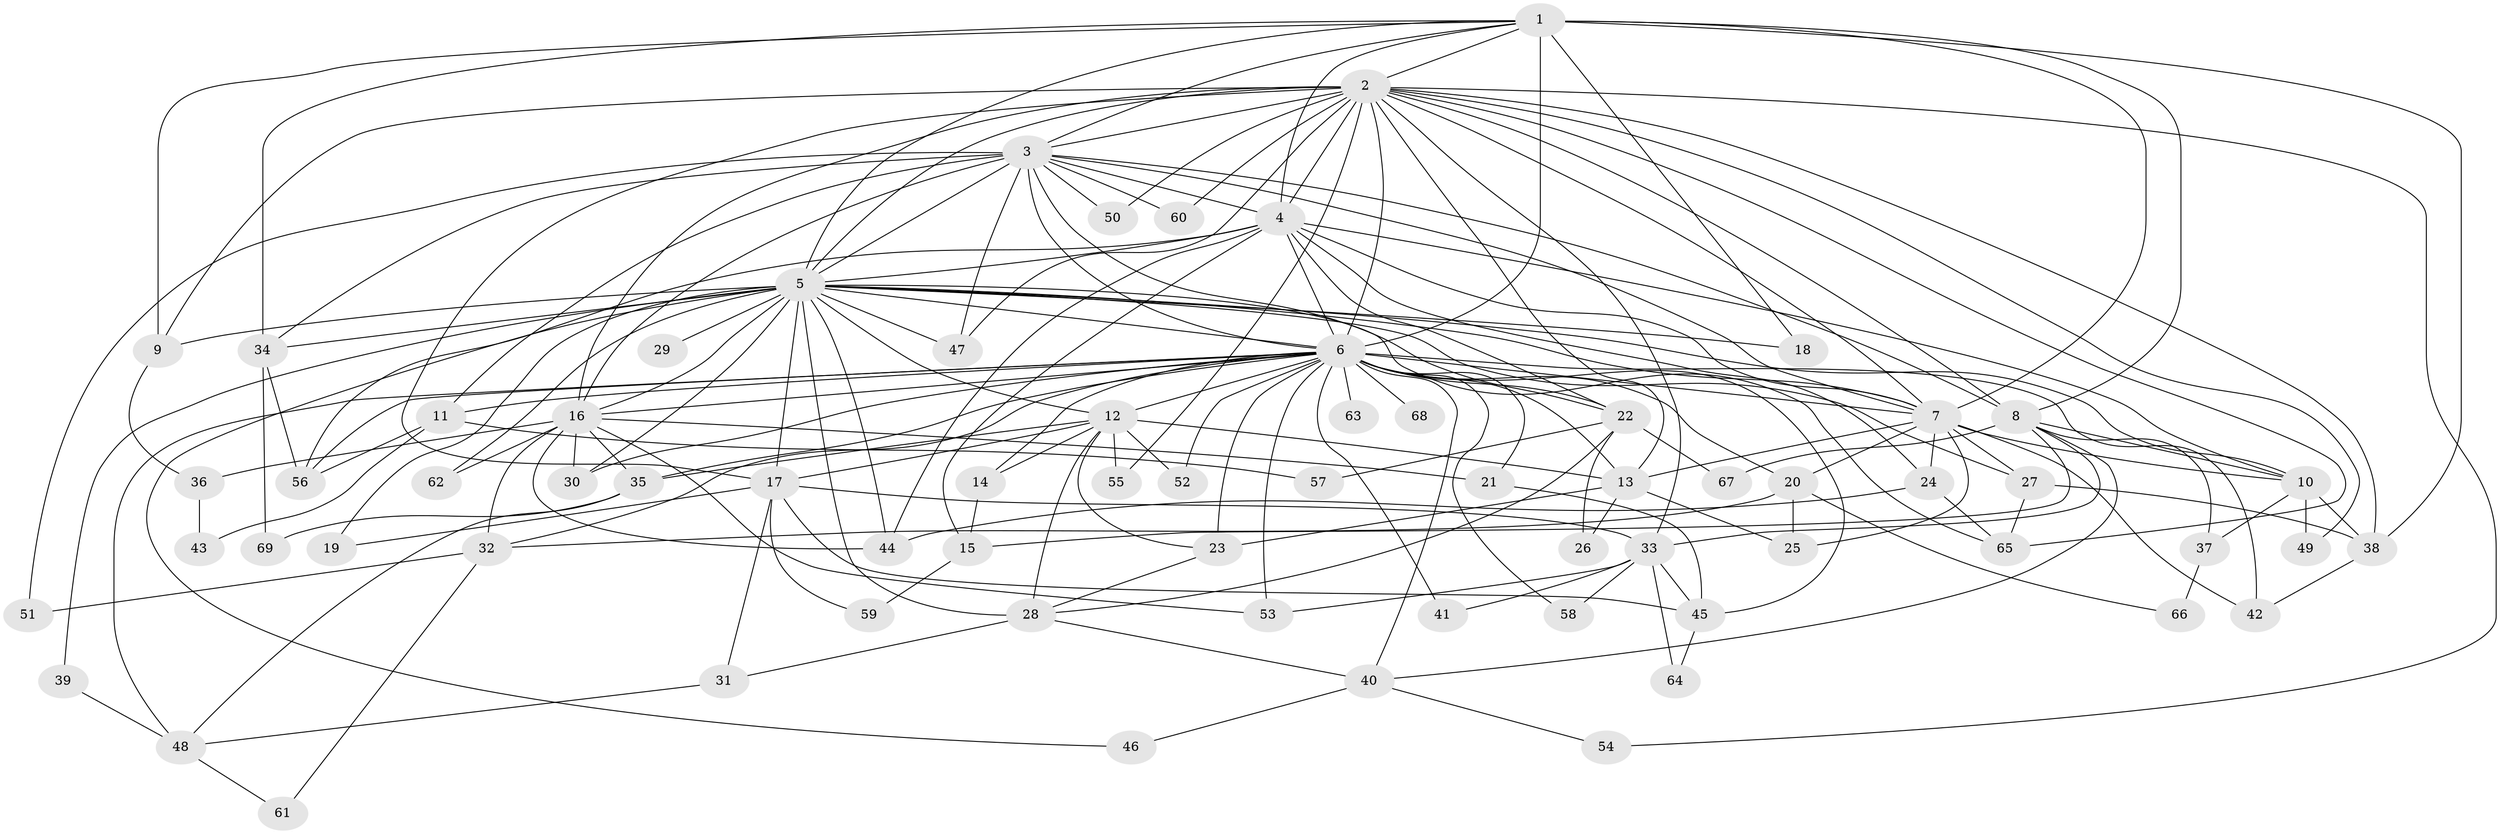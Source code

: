 // original degree distribution, {15: 0.014598540145985401, 26: 0.014598540145985401, 18: 0.0072992700729927005, 37: 0.0072992700729927005, 20: 0.0072992700729927005, 25: 0.0072992700729927005, 11: 0.0072992700729927005, 17: 0.0072992700729927005, 4: 0.10218978102189781, 3: 0.23357664233576642, 7: 0.021897810218978103, 5: 0.06569343065693431, 6: 0.021897810218978103, 10: 0.0072992700729927005, 2: 0.45985401459854014, 8: 0.014598540145985401}
// Generated by graph-tools (version 1.1) at 2025/35/03/09/25 02:35:09]
// undirected, 69 vertices, 177 edges
graph export_dot {
graph [start="1"]
  node [color=gray90,style=filled];
  1;
  2;
  3;
  4;
  5;
  6;
  7;
  8;
  9;
  10;
  11;
  12;
  13;
  14;
  15;
  16;
  17;
  18;
  19;
  20;
  21;
  22;
  23;
  24;
  25;
  26;
  27;
  28;
  29;
  30;
  31;
  32;
  33;
  34;
  35;
  36;
  37;
  38;
  39;
  40;
  41;
  42;
  43;
  44;
  45;
  46;
  47;
  48;
  49;
  50;
  51;
  52;
  53;
  54;
  55;
  56;
  57;
  58;
  59;
  60;
  61;
  62;
  63;
  64;
  65;
  66;
  67;
  68;
  69;
  1 -- 2 [weight=2.0];
  1 -- 3 [weight=4.0];
  1 -- 4 [weight=2.0];
  1 -- 5 [weight=2.0];
  1 -- 6 [weight=16.0];
  1 -- 7 [weight=3.0];
  1 -- 8 [weight=2.0];
  1 -- 9 [weight=2.0];
  1 -- 18 [weight=1.0];
  1 -- 34 [weight=2.0];
  1 -- 38 [weight=1.0];
  2 -- 3 [weight=2.0];
  2 -- 4 [weight=3.0];
  2 -- 5 [weight=2.0];
  2 -- 6 [weight=3.0];
  2 -- 7 [weight=1.0];
  2 -- 8 [weight=1.0];
  2 -- 9 [weight=1.0];
  2 -- 13 [weight=1.0];
  2 -- 16 [weight=1.0];
  2 -- 17 [weight=1.0];
  2 -- 33 [weight=1.0];
  2 -- 38 [weight=1.0];
  2 -- 47 [weight=1.0];
  2 -- 49 [weight=1.0];
  2 -- 50 [weight=1.0];
  2 -- 54 [weight=1.0];
  2 -- 55 [weight=1.0];
  2 -- 60 [weight=1.0];
  2 -- 65 [weight=1.0];
  3 -- 4 [weight=4.0];
  3 -- 5 [weight=2.0];
  3 -- 6 [weight=4.0];
  3 -- 7 [weight=2.0];
  3 -- 8 [weight=1.0];
  3 -- 11 [weight=1.0];
  3 -- 16 [weight=8.0];
  3 -- 22 [weight=1.0];
  3 -- 34 [weight=1.0];
  3 -- 47 [weight=1.0];
  3 -- 50 [weight=1.0];
  3 -- 51 [weight=1.0];
  3 -- 60 [weight=1.0];
  4 -- 5 [weight=1.0];
  4 -- 6 [weight=3.0];
  4 -- 7 [weight=1.0];
  4 -- 10 [weight=2.0];
  4 -- 15 [weight=1.0];
  4 -- 22 [weight=1.0];
  4 -- 24 [weight=1.0];
  4 -- 44 [weight=1.0];
  4 -- 56 [weight=1.0];
  5 -- 6 [weight=4.0];
  5 -- 7 [weight=1.0];
  5 -- 9 [weight=1.0];
  5 -- 10 [weight=1.0];
  5 -- 12 [weight=1.0];
  5 -- 16 [weight=3.0];
  5 -- 17 [weight=1.0];
  5 -- 18 [weight=1.0];
  5 -- 19 [weight=1.0];
  5 -- 27 [weight=1.0];
  5 -- 28 [weight=2.0];
  5 -- 29 [weight=1.0];
  5 -- 30 [weight=2.0];
  5 -- 34 [weight=1.0];
  5 -- 39 [weight=1.0];
  5 -- 44 [weight=1.0];
  5 -- 46 [weight=1.0];
  5 -- 47 [weight=1.0];
  5 -- 62 [weight=1.0];
  5 -- 65 [weight=1.0];
  6 -- 7 [weight=2.0];
  6 -- 11 [weight=2.0];
  6 -- 12 [weight=1.0];
  6 -- 13 [weight=1.0];
  6 -- 14 [weight=1.0];
  6 -- 16 [weight=1.0];
  6 -- 20 [weight=1.0];
  6 -- 21 [weight=1.0];
  6 -- 22 [weight=1.0];
  6 -- 23 [weight=2.0];
  6 -- 30 [weight=1.0];
  6 -- 32 [weight=1.0];
  6 -- 35 [weight=1.0];
  6 -- 40 [weight=1.0];
  6 -- 41 [weight=1.0];
  6 -- 42 [weight=1.0];
  6 -- 45 [weight=1.0];
  6 -- 48 [weight=2.0];
  6 -- 52 [weight=1.0];
  6 -- 53 [weight=1.0];
  6 -- 56 [weight=1.0];
  6 -- 58 [weight=1.0];
  6 -- 63 [weight=2.0];
  6 -- 68 [weight=2.0];
  7 -- 10 [weight=1.0];
  7 -- 13 [weight=1.0];
  7 -- 20 [weight=1.0];
  7 -- 24 [weight=1.0];
  7 -- 25 [weight=1.0];
  7 -- 27 [weight=1.0];
  7 -- 42 [weight=1.0];
  8 -- 10 [weight=1.0];
  8 -- 15 [weight=1.0];
  8 -- 33 [weight=1.0];
  8 -- 37 [weight=1.0];
  8 -- 40 [weight=1.0];
  8 -- 67 [weight=1.0];
  9 -- 36 [weight=1.0];
  10 -- 37 [weight=1.0];
  10 -- 38 [weight=1.0];
  10 -- 49 [weight=1.0];
  11 -- 43 [weight=1.0];
  11 -- 56 [weight=1.0];
  11 -- 57 [weight=1.0];
  12 -- 13 [weight=1.0];
  12 -- 14 [weight=1.0];
  12 -- 17 [weight=1.0];
  12 -- 23 [weight=1.0];
  12 -- 28 [weight=1.0];
  12 -- 35 [weight=1.0];
  12 -- 52 [weight=1.0];
  12 -- 55 [weight=1.0];
  13 -- 23 [weight=2.0];
  13 -- 25 [weight=1.0];
  13 -- 26 [weight=1.0];
  14 -- 15 [weight=1.0];
  15 -- 59 [weight=1.0];
  16 -- 21 [weight=1.0];
  16 -- 30 [weight=1.0];
  16 -- 32 [weight=1.0];
  16 -- 35 [weight=1.0];
  16 -- 36 [weight=1.0];
  16 -- 44 [weight=1.0];
  16 -- 53 [weight=1.0];
  16 -- 62 [weight=1.0];
  17 -- 19 [weight=1.0];
  17 -- 31 [weight=1.0];
  17 -- 33 [weight=1.0];
  17 -- 45 [weight=1.0];
  17 -- 59 [weight=1.0];
  20 -- 25 [weight=1.0];
  20 -- 32 [weight=1.0];
  20 -- 66 [weight=1.0];
  21 -- 45 [weight=1.0];
  22 -- 26 [weight=1.0];
  22 -- 28 [weight=1.0];
  22 -- 57 [weight=1.0];
  22 -- 67 [weight=1.0];
  23 -- 28 [weight=1.0];
  24 -- 44 [weight=1.0];
  24 -- 65 [weight=1.0];
  27 -- 38 [weight=1.0];
  27 -- 65 [weight=1.0];
  28 -- 31 [weight=1.0];
  28 -- 40 [weight=1.0];
  31 -- 48 [weight=1.0];
  32 -- 51 [weight=1.0];
  32 -- 61 [weight=1.0];
  33 -- 41 [weight=1.0];
  33 -- 45 [weight=1.0];
  33 -- 53 [weight=1.0];
  33 -- 58 [weight=1.0];
  33 -- 64 [weight=1.0];
  34 -- 56 [weight=1.0];
  34 -- 69 [weight=1.0];
  35 -- 48 [weight=1.0];
  35 -- 69 [weight=1.0];
  36 -- 43 [weight=1.0];
  37 -- 66 [weight=1.0];
  38 -- 42 [weight=1.0];
  39 -- 48 [weight=1.0];
  40 -- 46 [weight=1.0];
  40 -- 54 [weight=1.0];
  45 -- 64 [weight=1.0];
  48 -- 61 [weight=1.0];
}

